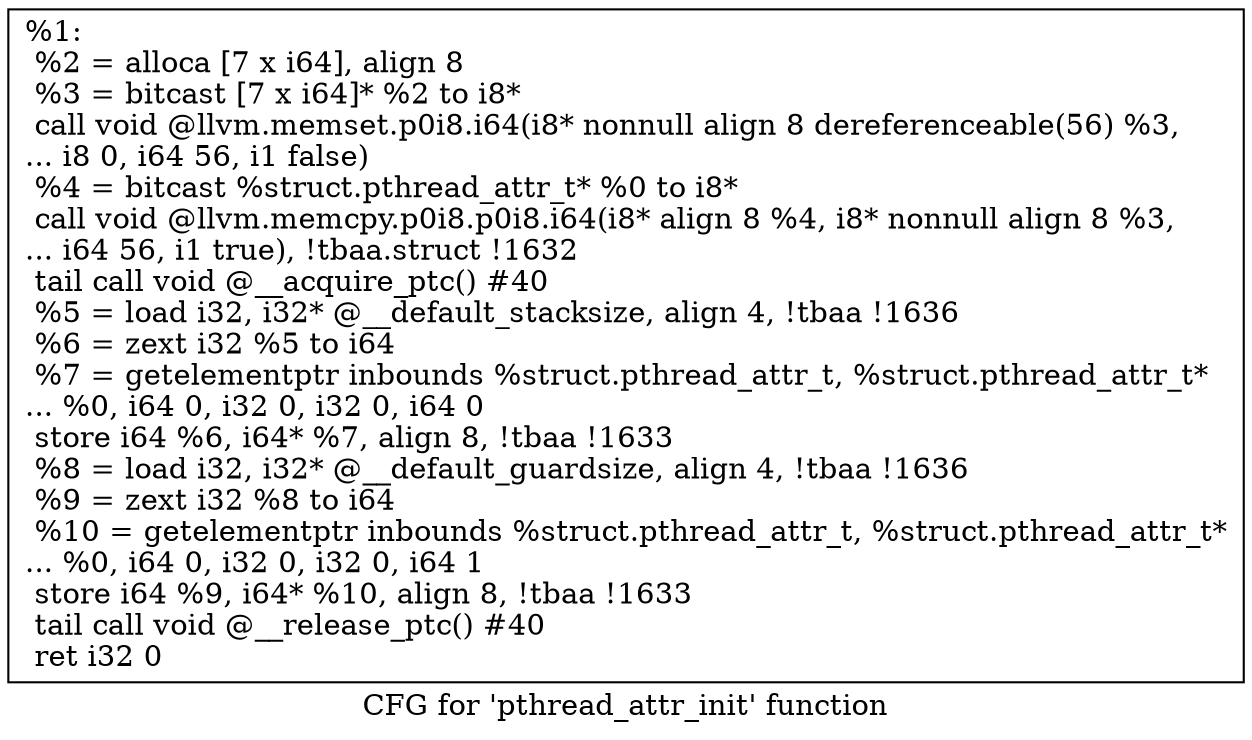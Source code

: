 digraph "CFG for 'pthread_attr_init' function" {
	label="CFG for 'pthread_attr_init' function";

	Node0x19eafb0 [shape=record,label="{%1:\l  %2 = alloca [7 x i64], align 8\l  %3 = bitcast [7 x i64]* %2 to i8*\l  call void @llvm.memset.p0i8.i64(i8* nonnull align 8 dereferenceable(56) %3,\l... i8 0, i64 56, i1 false)\l  %4 = bitcast %struct.pthread_attr_t* %0 to i8*\l  call void @llvm.memcpy.p0i8.p0i8.i64(i8* align 8 %4, i8* nonnull align 8 %3,\l... i64 56, i1 true), !tbaa.struct !1632\l  tail call void @__acquire_ptc() #40\l  %5 = load i32, i32* @__default_stacksize, align 4, !tbaa !1636\l  %6 = zext i32 %5 to i64\l  %7 = getelementptr inbounds %struct.pthread_attr_t, %struct.pthread_attr_t*\l... %0, i64 0, i32 0, i32 0, i64 0\l  store i64 %6, i64* %7, align 8, !tbaa !1633\l  %8 = load i32, i32* @__default_guardsize, align 4, !tbaa !1636\l  %9 = zext i32 %8 to i64\l  %10 = getelementptr inbounds %struct.pthread_attr_t, %struct.pthread_attr_t*\l... %0, i64 0, i32 0, i32 0, i64 1\l  store i64 %9, i64* %10, align 8, !tbaa !1633\l  tail call void @__release_ptc() #40\l  ret i32 0\l}"];
}
